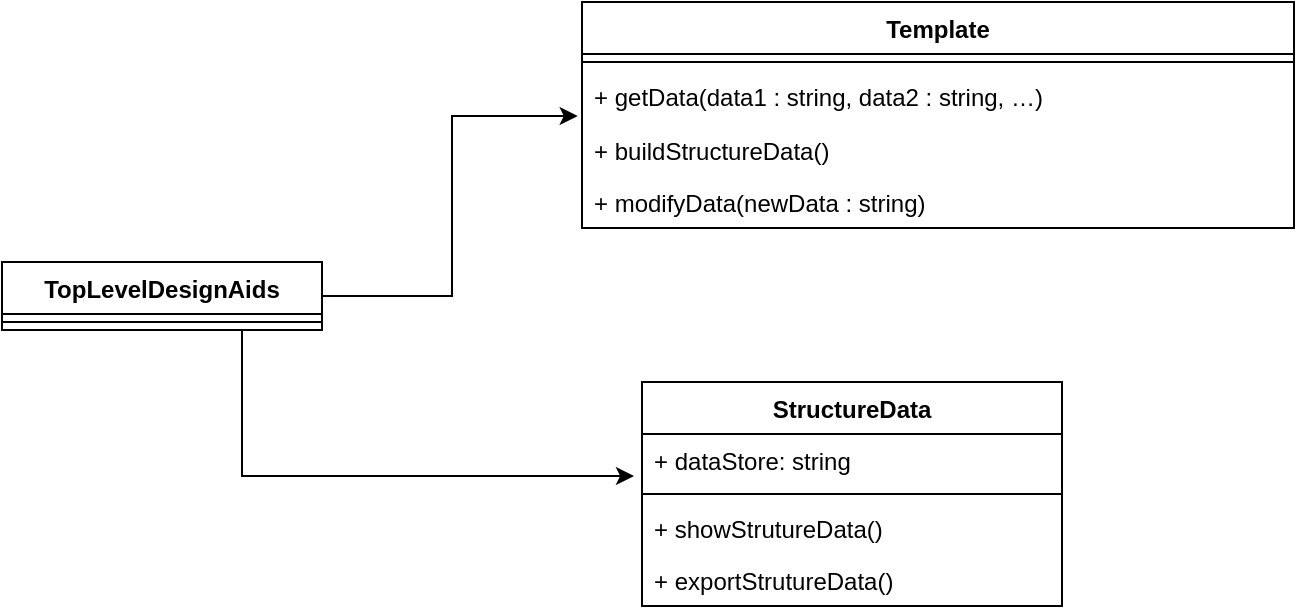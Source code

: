 <mxfile version="20.8.10" type="github">
  <diagram id="C5RBs43oDa-KdzZeNtuy" name="Page-1">
    <mxGraphModel dx="1026" dy="661" grid="1" gridSize="10" guides="1" tooltips="1" connect="1" arrows="1" fold="1" page="1" pageScale="1" pageWidth="827" pageHeight="1169" math="0" shadow="0">
      <root>
        <mxCell id="WIyWlLk6GJQsqaUBKTNV-0" />
        <mxCell id="WIyWlLk6GJQsqaUBKTNV-1" parent="WIyWlLk6GJQsqaUBKTNV-0" />
        <mxCell id="gi6Sf2nISazvm_jhypKA-24" style="edgeStyle=orthogonalEdgeStyle;rounded=0;orthogonalLoop=1;jettySize=auto;html=1;exitX=1;exitY=0.5;exitDx=0;exitDy=0;entryX=-0.006;entryY=-0.154;entryDx=0;entryDy=0;entryPerimeter=0;" edge="1" parent="WIyWlLk6GJQsqaUBKTNV-1" source="gi6Sf2nISazvm_jhypKA-0" target="gi6Sf2nISazvm_jhypKA-17">
          <mxGeometry relative="1" as="geometry" />
        </mxCell>
        <mxCell id="gi6Sf2nISazvm_jhypKA-25" style="edgeStyle=orthogonalEdgeStyle;rounded=0;orthogonalLoop=1;jettySize=auto;html=1;exitX=0.75;exitY=1;exitDx=0;exitDy=0;entryX=-0.019;entryY=0.808;entryDx=0;entryDy=0;entryPerimeter=0;" edge="1" parent="WIyWlLk6GJQsqaUBKTNV-1" source="gi6Sf2nISazvm_jhypKA-0" target="gi6Sf2nISazvm_jhypKA-9">
          <mxGeometry relative="1" as="geometry" />
        </mxCell>
        <mxCell id="gi6Sf2nISazvm_jhypKA-0" value="TopLevelDesignAids" style="swimlane;fontStyle=1;align=center;verticalAlign=top;childLayout=stackLayout;horizontal=1;startSize=26;horizontalStack=0;resizeParent=1;resizeParentMax=0;resizeLast=0;collapsible=1;marginBottom=0;" vertex="1" parent="WIyWlLk6GJQsqaUBKTNV-1">
          <mxGeometry x="100" y="220" width="160" height="34" as="geometry" />
        </mxCell>
        <mxCell id="gi6Sf2nISazvm_jhypKA-2" value="" style="line;strokeWidth=1;fillColor=none;align=left;verticalAlign=middle;spacingTop=-1;spacingLeft=3;spacingRight=3;rotatable=0;labelPosition=right;points=[];portConstraint=eastwest;strokeColor=inherit;" vertex="1" parent="gi6Sf2nISazvm_jhypKA-0">
          <mxGeometry y="26" width="160" height="8" as="geometry" />
        </mxCell>
        <mxCell id="gi6Sf2nISazvm_jhypKA-4" value="Template" style="swimlane;fontStyle=1;align=center;verticalAlign=top;childLayout=stackLayout;horizontal=1;startSize=26;horizontalStack=0;resizeParent=1;resizeParentMax=0;resizeLast=0;collapsible=1;marginBottom=0;" vertex="1" parent="WIyWlLk6GJQsqaUBKTNV-1">
          <mxGeometry x="390" y="90" width="356" height="113" as="geometry" />
        </mxCell>
        <mxCell id="gi6Sf2nISazvm_jhypKA-6" value="" style="line;strokeWidth=1;fillColor=none;align=left;verticalAlign=middle;spacingTop=-1;spacingLeft=3;spacingRight=3;rotatable=0;labelPosition=right;points=[];portConstraint=eastwest;strokeColor=inherit;" vertex="1" parent="gi6Sf2nISazvm_jhypKA-4">
          <mxGeometry y="26" width="356" height="8" as="geometry" />
        </mxCell>
        <mxCell id="gi6Sf2nISazvm_jhypKA-7" value="+ getData(data1 : string, data2 : string, …)" style="text;strokeColor=none;fillColor=none;align=left;verticalAlign=top;spacingLeft=4;spacingRight=4;overflow=hidden;rotatable=0;points=[[0,0.5],[1,0.5]];portConstraint=eastwest;" vertex="1" parent="gi6Sf2nISazvm_jhypKA-4">
          <mxGeometry y="34" width="356" height="27" as="geometry" />
        </mxCell>
        <mxCell id="gi6Sf2nISazvm_jhypKA-17" value="+ buildStructureData()" style="text;strokeColor=none;fillColor=none;align=left;verticalAlign=top;spacingLeft=4;spacingRight=4;overflow=hidden;rotatable=0;points=[[0,0.5],[1,0.5]];portConstraint=eastwest;" vertex="1" parent="gi6Sf2nISazvm_jhypKA-4">
          <mxGeometry y="61" width="356" height="26" as="geometry" />
        </mxCell>
        <mxCell id="gi6Sf2nISazvm_jhypKA-21" value="+ modifyData(newData : string)" style="text;strokeColor=none;fillColor=none;align=left;verticalAlign=top;spacingLeft=4;spacingRight=4;overflow=hidden;rotatable=0;points=[[0,0.5],[1,0.5]];portConstraint=eastwest;" vertex="1" parent="gi6Sf2nISazvm_jhypKA-4">
          <mxGeometry y="87" width="356" height="26" as="geometry" />
        </mxCell>
        <mxCell id="gi6Sf2nISazvm_jhypKA-8" value="StructureData" style="swimlane;fontStyle=1;align=center;verticalAlign=top;childLayout=stackLayout;horizontal=1;startSize=26;horizontalStack=0;resizeParent=1;resizeParentMax=0;resizeLast=0;collapsible=1;marginBottom=0;" vertex="1" parent="WIyWlLk6GJQsqaUBKTNV-1">
          <mxGeometry x="420" y="280" width="210" height="112" as="geometry" />
        </mxCell>
        <mxCell id="gi6Sf2nISazvm_jhypKA-9" value="+ dataStore: string" style="text;strokeColor=none;fillColor=none;align=left;verticalAlign=top;spacingLeft=4;spacingRight=4;overflow=hidden;rotatable=0;points=[[0,0.5],[1,0.5]];portConstraint=eastwest;" vertex="1" parent="gi6Sf2nISazvm_jhypKA-8">
          <mxGeometry y="26" width="210" height="26" as="geometry" />
        </mxCell>
        <mxCell id="gi6Sf2nISazvm_jhypKA-10" value="" style="line;strokeWidth=1;fillColor=none;align=left;verticalAlign=middle;spacingTop=-1;spacingLeft=3;spacingRight=3;rotatable=0;labelPosition=right;points=[];portConstraint=eastwest;strokeColor=inherit;" vertex="1" parent="gi6Sf2nISazvm_jhypKA-8">
          <mxGeometry y="52" width="210" height="8" as="geometry" />
        </mxCell>
        <mxCell id="gi6Sf2nISazvm_jhypKA-11" value="+ showStrutureData()&#xa;" style="text;strokeColor=none;fillColor=none;align=left;verticalAlign=top;spacingLeft=4;spacingRight=4;overflow=hidden;rotatable=0;points=[[0,0.5],[1,0.5]];portConstraint=eastwest;" vertex="1" parent="gi6Sf2nISazvm_jhypKA-8">
          <mxGeometry y="60" width="210" height="26" as="geometry" />
        </mxCell>
        <mxCell id="gi6Sf2nISazvm_jhypKA-23" value="+ exportStrutureData()&#xa;" style="text;strokeColor=none;fillColor=none;align=left;verticalAlign=top;spacingLeft=4;spacingRight=4;overflow=hidden;rotatable=0;points=[[0,0.5],[1,0.5]];portConstraint=eastwest;" vertex="1" parent="gi6Sf2nISazvm_jhypKA-8">
          <mxGeometry y="86" width="210" height="26" as="geometry" />
        </mxCell>
      </root>
    </mxGraphModel>
  </diagram>
</mxfile>
